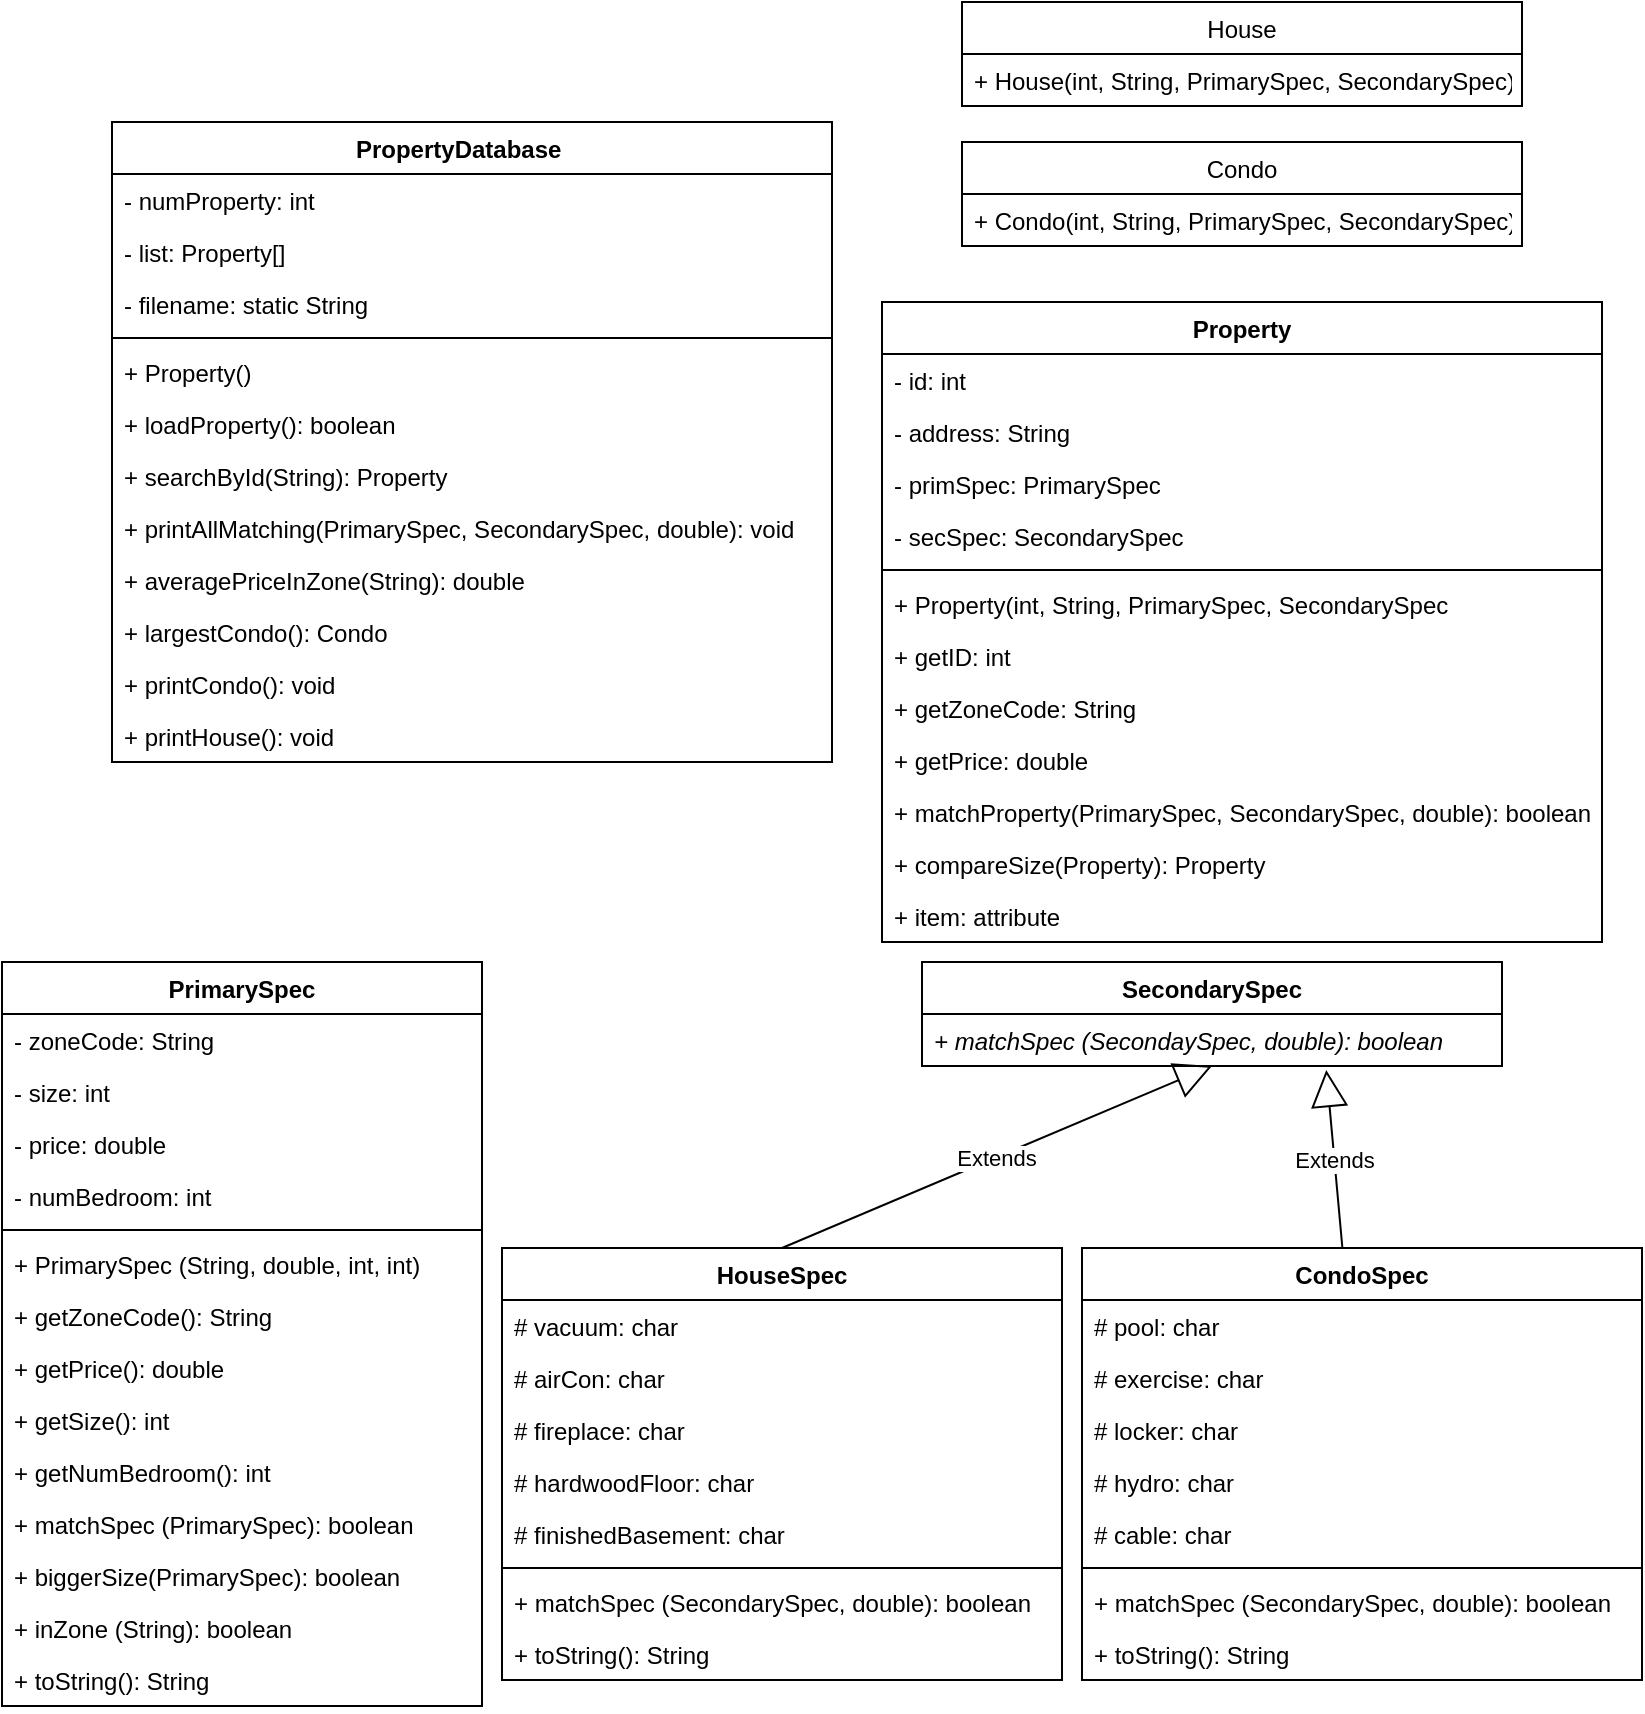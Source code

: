 <mxfile version="20.6.0" type="github">
  <diagram name="Page-1" id="c4acf3e9-155e-7222-9cf6-157b1a14988f">
    <mxGraphModel dx="1108" dy="479" grid="1" gridSize="10" guides="1" tooltips="1" connect="1" arrows="1" fold="1" page="1" pageScale="1" pageWidth="850" pageHeight="1100" background="none" math="0" shadow="0">
      <root>
        <mxCell id="0" />
        <mxCell id="1" parent="0" />
        <mxCell id="zeTXqtFe5Kt7edeWtcU1-1" value="PrimarySpec" style="swimlane;fontStyle=1;align=center;verticalAlign=top;childLayout=stackLayout;horizontal=1;startSize=26;horizontalStack=0;resizeParent=1;resizeParentMax=0;resizeLast=0;collapsible=1;marginBottom=0;" parent="1" vertex="1">
          <mxGeometry x="10" y="490" width="240" height="372" as="geometry" />
        </mxCell>
        <mxCell id="zeTXqtFe5Kt7edeWtcU1-2" value="- zoneCode: String" style="text;strokeColor=none;fillColor=none;align=left;verticalAlign=top;spacingLeft=4;spacingRight=4;overflow=hidden;rotatable=0;points=[[0,0.5],[1,0.5]];portConstraint=eastwest;" parent="zeTXqtFe5Kt7edeWtcU1-1" vertex="1">
          <mxGeometry y="26" width="240" height="26" as="geometry" />
        </mxCell>
        <mxCell id="o_Y15IIIDee4aWbLvbx2-2" value="- size: int" style="text;strokeColor=none;fillColor=none;align=left;verticalAlign=top;spacingLeft=4;spacingRight=4;overflow=hidden;rotatable=0;points=[[0,0.5],[1,0.5]];portConstraint=eastwest;" parent="zeTXqtFe5Kt7edeWtcU1-1" vertex="1">
          <mxGeometry y="52" width="240" height="26" as="geometry" />
        </mxCell>
        <mxCell id="zeTXqtFe5Kt7edeWtcU1-4" value="- price: double" style="text;strokeColor=none;fillColor=none;align=left;verticalAlign=top;spacingLeft=4;spacingRight=4;overflow=hidden;rotatable=0;points=[[0,0.5],[1,0.5]];portConstraint=eastwest;" parent="zeTXqtFe5Kt7edeWtcU1-1" vertex="1">
          <mxGeometry y="78" width="240" height="26" as="geometry" />
        </mxCell>
        <mxCell id="o_Y15IIIDee4aWbLvbx2-5" value="- numBedroom: int" style="text;strokeColor=none;fillColor=none;align=left;verticalAlign=top;spacingLeft=4;spacingRight=4;overflow=hidden;rotatable=0;points=[[0,0.5],[1,0.5]];portConstraint=eastwest;" parent="zeTXqtFe5Kt7edeWtcU1-1" vertex="1">
          <mxGeometry y="104" width="240" height="26" as="geometry" />
        </mxCell>
        <mxCell id="o_Y15IIIDee4aWbLvbx2-8" value="" style="line;strokeWidth=1;fillColor=none;align=left;verticalAlign=middle;spacingTop=-1;spacingLeft=3;spacingRight=3;rotatable=0;labelPosition=right;points=[];portConstraint=eastwest;strokeColor=inherit;" parent="zeTXqtFe5Kt7edeWtcU1-1" vertex="1">
          <mxGeometry y="130" width="240" height="8" as="geometry" />
        </mxCell>
        <mxCell id="o_Y15IIIDee4aWbLvbx2-7" value="+ PrimarySpec (String, double, int, int)" style="text;strokeColor=none;fillColor=none;align=left;verticalAlign=top;spacingLeft=4;spacingRight=4;overflow=hidden;rotatable=0;points=[[0,0.5],[1,0.5]];portConstraint=eastwest;" parent="zeTXqtFe5Kt7edeWtcU1-1" vertex="1">
          <mxGeometry y="138" width="240" height="26" as="geometry" />
        </mxCell>
        <mxCell id="o_Y15IIIDee4aWbLvbx2-9" value="+ getZoneCode(): String" style="text;strokeColor=none;fillColor=none;align=left;verticalAlign=top;spacingLeft=4;spacingRight=4;overflow=hidden;rotatable=0;points=[[0,0.5],[1,0.5]];portConstraint=eastwest;" parent="zeTXqtFe5Kt7edeWtcU1-1" vertex="1">
          <mxGeometry y="164" width="240" height="26" as="geometry" />
        </mxCell>
        <mxCell id="o_Y15IIIDee4aWbLvbx2-10" value="+ getPrice(): double" style="text;strokeColor=none;fillColor=none;align=left;verticalAlign=top;spacingLeft=4;spacingRight=4;overflow=hidden;rotatable=0;points=[[0,0.5],[1,0.5]];portConstraint=eastwest;" parent="zeTXqtFe5Kt7edeWtcU1-1" vertex="1">
          <mxGeometry y="190" width="240" height="26" as="geometry" />
        </mxCell>
        <mxCell id="o_Y15IIIDee4aWbLvbx2-11" value="+ getSize(): int" style="text;strokeColor=none;fillColor=none;align=left;verticalAlign=top;spacingLeft=4;spacingRight=4;overflow=hidden;rotatable=0;points=[[0,0.5],[1,0.5]];portConstraint=eastwest;" parent="zeTXqtFe5Kt7edeWtcU1-1" vertex="1">
          <mxGeometry y="216" width="240" height="26" as="geometry" />
        </mxCell>
        <mxCell id="o_Y15IIIDee4aWbLvbx2-12" value="+ getNumBedroom(): int" style="text;strokeColor=none;fillColor=none;align=left;verticalAlign=top;spacingLeft=4;spacingRight=4;overflow=hidden;rotatable=0;points=[[0,0.5],[1,0.5]];portConstraint=eastwest;" parent="zeTXqtFe5Kt7edeWtcU1-1" vertex="1">
          <mxGeometry y="242" width="240" height="26" as="geometry" />
        </mxCell>
        <mxCell id="o_Y15IIIDee4aWbLvbx2-13" value="+ matchSpec (PrimarySpec): boolean" style="text;strokeColor=none;fillColor=none;align=left;verticalAlign=top;spacingLeft=4;spacingRight=4;overflow=hidden;rotatable=0;points=[[0,0.5],[1,0.5]];portConstraint=eastwest;" parent="zeTXqtFe5Kt7edeWtcU1-1" vertex="1">
          <mxGeometry y="268" width="240" height="26" as="geometry" />
        </mxCell>
        <mxCell id="o_Y15IIIDee4aWbLvbx2-14" value="+ biggerSize(PrimarySpec): boolean" style="text;strokeColor=none;fillColor=none;align=left;verticalAlign=top;spacingLeft=4;spacingRight=4;overflow=hidden;rotatable=0;points=[[0,0.5],[1,0.5]];portConstraint=eastwest;" parent="zeTXqtFe5Kt7edeWtcU1-1" vertex="1">
          <mxGeometry y="294" width="240" height="26" as="geometry" />
        </mxCell>
        <mxCell id="o_Y15IIIDee4aWbLvbx2-15" value="+ inZone (String): boolean" style="text;strokeColor=none;fillColor=none;align=left;verticalAlign=top;spacingLeft=4;spacingRight=4;overflow=hidden;rotatable=0;points=[[0,0.5],[1,0.5]];portConstraint=eastwest;" parent="zeTXqtFe5Kt7edeWtcU1-1" vertex="1">
          <mxGeometry y="320" width="240" height="26" as="geometry" />
        </mxCell>
        <mxCell id="o_Y15IIIDee4aWbLvbx2-16" value="+ toString(): String" style="text;strokeColor=none;fillColor=none;align=left;verticalAlign=top;spacingLeft=4;spacingRight=4;overflow=hidden;rotatable=0;points=[[0,0.5],[1,0.5]];portConstraint=eastwest;" parent="zeTXqtFe5Kt7edeWtcU1-1" vertex="1">
          <mxGeometry y="346" width="240" height="26" as="geometry" />
        </mxCell>
        <mxCell id="o_Y15IIIDee4aWbLvbx2-17" value="SecondarySpec" style="swimlane;fontStyle=1;align=center;verticalAlign=top;childLayout=stackLayout;horizontal=1;startSize=26;horizontalStack=0;resizeParent=1;resizeParentMax=0;resizeLast=0;collapsible=1;marginBottom=0;" parent="1" vertex="1">
          <mxGeometry x="470" y="490" width="290" height="52" as="geometry" />
        </mxCell>
        <mxCell id="o_Y15IIIDee4aWbLvbx2-18" value="+ matchSpec (SecondaySpec, double): boolean" style="text;strokeColor=none;fillColor=none;align=left;verticalAlign=top;spacingLeft=4;spacingRight=4;overflow=hidden;rotatable=0;points=[[0,0.5],[1,0.5]];portConstraint=eastwest;fontStyle=2" parent="o_Y15IIIDee4aWbLvbx2-17" vertex="1">
          <mxGeometry y="26" width="290" height="26" as="geometry" />
        </mxCell>
        <mxCell id="o_Y15IIIDee4aWbLvbx2-24" value="HouseSpec" style="swimlane;fontStyle=1;align=center;verticalAlign=top;childLayout=stackLayout;horizontal=1;startSize=26;horizontalStack=0;resizeParent=1;resizeParentMax=0;resizeLast=0;collapsible=1;marginBottom=0;" parent="1" vertex="1">
          <mxGeometry x="260" y="633" width="280" height="216" as="geometry" />
        </mxCell>
        <mxCell id="o_Y15IIIDee4aWbLvbx2-25" value="# vacuum: char" style="text;strokeColor=none;fillColor=none;align=left;verticalAlign=top;spacingLeft=4;spacingRight=4;overflow=hidden;rotatable=0;points=[[0,0.5],[1,0.5]];portConstraint=eastwest;" parent="o_Y15IIIDee4aWbLvbx2-24" vertex="1">
          <mxGeometry y="26" width="280" height="26" as="geometry" />
        </mxCell>
        <mxCell id="o_Y15IIIDee4aWbLvbx2-40" value="# airCon: char" style="text;strokeColor=none;fillColor=none;align=left;verticalAlign=top;spacingLeft=4;spacingRight=4;overflow=hidden;rotatable=0;points=[[0,0.5],[1,0.5]];portConstraint=eastwest;" parent="o_Y15IIIDee4aWbLvbx2-24" vertex="1">
          <mxGeometry y="52" width="280" height="26" as="geometry" />
        </mxCell>
        <mxCell id="o_Y15IIIDee4aWbLvbx2-41" value="# fireplace: char" style="text;strokeColor=none;fillColor=none;align=left;verticalAlign=top;spacingLeft=4;spacingRight=4;overflow=hidden;rotatable=0;points=[[0,0.5],[1,0.5]];portConstraint=eastwest;" parent="o_Y15IIIDee4aWbLvbx2-24" vertex="1">
          <mxGeometry y="78" width="280" height="26" as="geometry" />
        </mxCell>
        <mxCell id="o_Y15IIIDee4aWbLvbx2-39" value="# hardwoodFloor: char" style="text;strokeColor=none;fillColor=none;align=left;verticalAlign=top;spacingLeft=4;spacingRight=4;overflow=hidden;rotatable=0;points=[[0,0.5],[1,0.5]];portConstraint=eastwest;" parent="o_Y15IIIDee4aWbLvbx2-24" vertex="1">
          <mxGeometry y="104" width="280" height="26" as="geometry" />
        </mxCell>
        <mxCell id="o_Y15IIIDee4aWbLvbx2-42" value="# finishedBasement: char" style="text;strokeColor=none;fillColor=none;align=left;verticalAlign=top;spacingLeft=4;spacingRight=4;overflow=hidden;rotatable=0;points=[[0,0.5],[1,0.5]];portConstraint=eastwest;" parent="o_Y15IIIDee4aWbLvbx2-24" vertex="1">
          <mxGeometry y="130" width="280" height="26" as="geometry" />
        </mxCell>
        <mxCell id="o_Y15IIIDee4aWbLvbx2-26" value="" style="line;strokeWidth=1;fillColor=none;align=left;verticalAlign=middle;spacingTop=-1;spacingLeft=3;spacingRight=3;rotatable=0;labelPosition=right;points=[];portConstraint=eastwest;strokeColor=inherit;" parent="o_Y15IIIDee4aWbLvbx2-24" vertex="1">
          <mxGeometry y="156" width="280" height="8" as="geometry" />
        </mxCell>
        <mxCell id="o_Y15IIIDee4aWbLvbx2-27" value="+ matchSpec (SecondarySpec, double): boolean" style="text;strokeColor=none;fillColor=none;align=left;verticalAlign=top;spacingLeft=4;spacingRight=4;overflow=hidden;rotatable=0;points=[[0,0.5],[1,0.5]];portConstraint=eastwest;" parent="o_Y15IIIDee4aWbLvbx2-24" vertex="1">
          <mxGeometry y="164" width="280" height="26" as="geometry" />
        </mxCell>
        <mxCell id="o_Y15IIIDee4aWbLvbx2-35" value="+ toString(): String" style="text;strokeColor=none;fillColor=none;align=left;verticalAlign=top;spacingLeft=4;spacingRight=4;overflow=hidden;rotatable=0;points=[[0,0.5],[1,0.5]];portConstraint=eastwest;" parent="o_Y15IIIDee4aWbLvbx2-24" vertex="1">
          <mxGeometry y="190" width="280" height="26" as="geometry" />
        </mxCell>
        <mxCell id="o_Y15IIIDee4aWbLvbx2-29" value="Extends" style="endArrow=block;endSize=16;endFill=0;html=1;rounded=0;fillColor=#FFFFFF;exitX=0.5;exitY=0;exitDx=0;exitDy=0;entryX=0.5;entryY=1;entryDx=0;entryDy=0;" parent="1" source="o_Y15IIIDee4aWbLvbx2-24" target="o_Y15IIIDee4aWbLvbx2-17" edge="1">
          <mxGeometry width="160" relative="1" as="geometry">
            <mxPoint x="630" y="680" as="sourcePoint" />
            <mxPoint x="790" y="680" as="targetPoint" />
          </mxGeometry>
        </mxCell>
        <mxCell id="o_Y15IIIDee4aWbLvbx2-30" value="CondoSpec" style="swimlane;fontStyle=1;align=center;verticalAlign=top;childLayout=stackLayout;horizontal=1;startSize=26;horizontalStack=0;resizeParent=1;resizeParentMax=0;resizeLast=0;collapsible=1;marginBottom=0;" parent="1" vertex="1">
          <mxGeometry x="550" y="633" width="280" height="216" as="geometry" />
        </mxCell>
        <mxCell id="o_Y15IIIDee4aWbLvbx2-31" value="# pool: char" style="text;strokeColor=none;fillColor=none;align=left;verticalAlign=top;spacingLeft=4;spacingRight=4;overflow=hidden;rotatable=0;points=[[0,0.5],[1,0.5]];portConstraint=eastwest;" parent="o_Y15IIIDee4aWbLvbx2-30" vertex="1">
          <mxGeometry y="26" width="280" height="26" as="geometry" />
        </mxCell>
        <mxCell id="QJfZ2yamvmirTGrGY2dB-48" value="# exercise: char" style="text;strokeColor=none;fillColor=none;align=left;verticalAlign=top;spacingLeft=4;spacingRight=4;overflow=hidden;rotatable=0;points=[[0,0.5],[1,0.5]];portConstraint=eastwest;" vertex="1" parent="o_Y15IIIDee4aWbLvbx2-30">
          <mxGeometry y="52" width="280" height="26" as="geometry" />
        </mxCell>
        <mxCell id="QJfZ2yamvmirTGrGY2dB-49" value="# locker: char" style="text;strokeColor=none;fillColor=none;align=left;verticalAlign=top;spacingLeft=4;spacingRight=4;overflow=hidden;rotatable=0;points=[[0,0.5],[1,0.5]];portConstraint=eastwest;" vertex="1" parent="o_Y15IIIDee4aWbLvbx2-30">
          <mxGeometry y="78" width="280" height="26" as="geometry" />
        </mxCell>
        <mxCell id="QJfZ2yamvmirTGrGY2dB-50" value="# hydro: char" style="text;strokeColor=none;fillColor=none;align=left;verticalAlign=top;spacingLeft=4;spacingRight=4;overflow=hidden;rotatable=0;points=[[0,0.5],[1,0.5]];portConstraint=eastwest;" vertex="1" parent="o_Y15IIIDee4aWbLvbx2-30">
          <mxGeometry y="104" width="280" height="26" as="geometry" />
        </mxCell>
        <mxCell id="QJfZ2yamvmirTGrGY2dB-51" value="# cable: char" style="text;strokeColor=none;fillColor=none;align=left;verticalAlign=top;spacingLeft=4;spacingRight=4;overflow=hidden;rotatable=0;points=[[0,0.5],[1,0.5]];portConstraint=eastwest;" vertex="1" parent="o_Y15IIIDee4aWbLvbx2-30">
          <mxGeometry y="130" width="280" height="26" as="geometry" />
        </mxCell>
        <mxCell id="o_Y15IIIDee4aWbLvbx2-32" value="" style="line;strokeWidth=1;fillColor=none;align=left;verticalAlign=middle;spacingTop=-1;spacingLeft=3;spacingRight=3;rotatable=0;labelPosition=right;points=[];portConstraint=eastwest;strokeColor=inherit;" parent="o_Y15IIIDee4aWbLvbx2-30" vertex="1">
          <mxGeometry y="156" width="280" height="8" as="geometry" />
        </mxCell>
        <mxCell id="o_Y15IIIDee4aWbLvbx2-33" value="+ matchSpec (SecondarySpec, double): boolean" style="text;strokeColor=none;fillColor=none;align=left;verticalAlign=top;spacingLeft=4;spacingRight=4;overflow=hidden;rotatable=0;points=[[0,0.5],[1,0.5]];portConstraint=eastwest;" parent="o_Y15IIIDee4aWbLvbx2-30" vertex="1">
          <mxGeometry y="164" width="280" height="26" as="geometry" />
        </mxCell>
        <mxCell id="QJfZ2yamvmirTGrGY2dB-52" value="+ toString(): String" style="text;strokeColor=none;fillColor=none;align=left;verticalAlign=top;spacingLeft=4;spacingRight=4;overflow=hidden;rotatable=0;points=[[0,0.5],[1,0.5]];portConstraint=eastwest;" vertex="1" parent="o_Y15IIIDee4aWbLvbx2-30">
          <mxGeometry y="190" width="280" height="26" as="geometry" />
        </mxCell>
        <mxCell id="o_Y15IIIDee4aWbLvbx2-34" value="Extends" style="endArrow=block;endSize=16;endFill=0;html=1;rounded=0;fillColor=#FFFFFF;entryX=0.697;entryY=1.077;entryDx=0;entryDy=0;entryPerimeter=0;" parent="1" source="o_Y15IIIDee4aWbLvbx2-30" target="o_Y15IIIDee4aWbLvbx2-18" edge="1">
          <mxGeometry width="160" relative="1" as="geometry">
            <mxPoint x="630" y="680" as="sourcePoint" />
            <mxPoint x="790" y="680" as="targetPoint" />
          </mxGeometry>
        </mxCell>
        <mxCell id="10" value="PropertyDatabase    " style="swimlane;fontStyle=1;align=center;verticalAlign=top;childLayout=stackLayout;horizontal=1;startSize=26;horizontalStack=0;resizeParent=1;resizeParentMax=0;resizeLast=0;collapsible=1;marginBottom=0;" parent="1" vertex="1">
          <mxGeometry x="65" y="70" width="360" height="320" as="geometry" />
        </mxCell>
        <mxCell id="14" value="- numProperty: int" style="text;strokeColor=none;fillColor=none;align=left;verticalAlign=top;spacingLeft=4;spacingRight=4;overflow=hidden;rotatable=0;points=[[0,0.5],[1,0.5]];portConstraint=eastwest;" parent="10" vertex="1">
          <mxGeometry y="26" width="360" height="26" as="geometry" />
        </mxCell>
        <mxCell id="11" value="- list: Property[]" style="text;strokeColor=none;fillColor=none;align=left;verticalAlign=top;spacingLeft=4;spacingRight=4;overflow=hidden;rotatable=0;points=[[0,0.5],[1,0.5]];portConstraint=eastwest;" parent="10" vertex="1">
          <mxGeometry y="52" width="360" height="26" as="geometry" />
        </mxCell>
        <mxCell id="15" value="- filename: static String" style="text;strokeColor=none;fillColor=none;align=left;verticalAlign=top;spacingLeft=4;spacingRight=4;overflow=hidden;rotatable=0;points=[[0,0.5],[1,0.5]];portConstraint=eastwest;" parent="10" vertex="1">
          <mxGeometry y="78" width="360" height="26" as="geometry" />
        </mxCell>
        <mxCell id="12" value="" style="line;strokeWidth=1;fillColor=none;align=left;verticalAlign=middle;spacingTop=-1;spacingLeft=3;spacingRight=3;rotatable=0;labelPosition=right;points=[];portConstraint=eastwest;" parent="10" vertex="1">
          <mxGeometry y="104" width="360" height="8" as="geometry" />
        </mxCell>
        <mxCell id="13" value="+ Property()" style="text;strokeColor=none;fillColor=none;align=left;verticalAlign=top;spacingLeft=4;spacingRight=4;overflow=hidden;rotatable=0;points=[[0,0.5],[1,0.5]];portConstraint=eastwest;" parent="10" vertex="1">
          <mxGeometry y="112" width="360" height="26" as="geometry" />
        </mxCell>
        <mxCell id="16" value="+ loadProperty(): boolean" style="text;strokeColor=none;fillColor=none;align=left;verticalAlign=top;spacingLeft=4;spacingRight=4;overflow=hidden;rotatable=0;points=[[0,0.5],[1,0.5]];portConstraint=eastwest;" parent="10" vertex="1">
          <mxGeometry y="138" width="360" height="26" as="geometry" />
        </mxCell>
        <mxCell id="18" value="+ searchById(String): Property" style="text;strokeColor=none;fillColor=none;align=left;verticalAlign=top;spacingLeft=4;spacingRight=4;overflow=hidden;rotatable=0;points=[[0,0.5],[1,0.5]];portConstraint=eastwest;" parent="10" vertex="1">
          <mxGeometry y="164" width="360" height="26" as="geometry" />
        </mxCell>
        <mxCell id="20" value="+ printAllMatching(PrimarySpec, SecondarySpec, double): void" style="text;strokeColor=none;fillColor=none;align=left;verticalAlign=top;spacingLeft=4;spacingRight=4;overflow=hidden;rotatable=0;points=[[0,0.5],[1,0.5]];portConstraint=eastwest;" parent="10" vertex="1">
          <mxGeometry y="190" width="360" height="26" as="geometry" />
        </mxCell>
        <mxCell id="21" value="+ averagePriceInZone(String): double" style="text;strokeColor=none;fillColor=none;align=left;verticalAlign=top;spacingLeft=4;spacingRight=4;overflow=hidden;rotatable=0;points=[[0,0.5],[1,0.5]];portConstraint=eastwest;" parent="10" vertex="1">
          <mxGeometry y="216" width="360" height="26" as="geometry" />
        </mxCell>
        <mxCell id="22" value="+ largestCondo(): Condo" style="text;strokeColor=none;fillColor=none;align=left;verticalAlign=top;spacingLeft=4;spacingRight=4;overflow=hidden;rotatable=0;points=[[0,0.5],[1,0.5]];portConstraint=eastwest;" parent="10" vertex="1">
          <mxGeometry y="242" width="360" height="26" as="geometry" />
        </mxCell>
        <mxCell id="24" value="+ printCondo(): void" style="text;strokeColor=none;fillColor=none;align=left;verticalAlign=top;spacingLeft=4;spacingRight=4;overflow=hidden;rotatable=0;points=[[0,0.5],[1,0.5]];portConstraint=eastwest;" parent="10" vertex="1">
          <mxGeometry y="268" width="360" height="26" as="geometry" />
        </mxCell>
        <mxCell id="25" value="+ printHouse(): void" style="text;strokeColor=none;fillColor=none;align=left;verticalAlign=top;spacingLeft=4;spacingRight=4;overflow=hidden;rotatable=0;points=[[0,0.5],[1,0.5]];portConstraint=eastwest;" parent="10" vertex="1">
          <mxGeometry y="294" width="360" height="26" as="geometry" />
        </mxCell>
        <mxCell id="26" value="House" style="swimlane;fontStyle=0;childLayout=stackLayout;horizontal=1;startSize=26;fillColor=none;horizontalStack=0;resizeParent=1;resizeParentMax=0;resizeLast=0;collapsible=1;marginBottom=0;" parent="1" vertex="1">
          <mxGeometry x="490" y="10" width="280" height="52" as="geometry" />
        </mxCell>
        <mxCell id="27" value="+ House(int, String, PrimarySpec, SecondarySpec)" style="text;strokeColor=none;fillColor=none;align=left;verticalAlign=top;spacingLeft=4;spacingRight=4;overflow=hidden;rotatable=0;points=[[0,0.5],[1,0.5]];portConstraint=eastwest;" parent="26" vertex="1">
          <mxGeometry y="26" width="280" height="26" as="geometry" />
        </mxCell>
        <mxCell id="30" value="Condo" style="swimlane;fontStyle=0;childLayout=stackLayout;horizontal=1;startSize=26;fillColor=none;horizontalStack=0;resizeParent=1;resizeParentMax=0;resizeLast=0;collapsible=1;marginBottom=0;" parent="1" vertex="1">
          <mxGeometry x="490" y="80" width="280" height="52" as="geometry" />
        </mxCell>
        <mxCell id="31" value="+ Condo(int, String, PrimarySpec, SecondarySpec)" style="text;strokeColor=none;fillColor=none;align=left;verticalAlign=top;spacingLeft=4;spacingRight=4;overflow=hidden;rotatable=0;points=[[0,0.5],[1,0.5]];portConstraint=eastwest;" parent="30" vertex="1">
          <mxGeometry y="26" width="280" height="26" as="geometry" />
        </mxCell>
        <mxCell id="32" value="Property" style="swimlane;fontStyle=1;align=center;verticalAlign=top;childLayout=stackLayout;horizontal=1;startSize=26;horizontalStack=0;resizeParent=1;resizeParentMax=0;resizeLast=0;collapsible=1;marginBottom=0;" parent="1" vertex="1">
          <mxGeometry x="450" y="160" width="360" height="320" as="geometry" />
        </mxCell>
        <mxCell id="33" value="- id: int" style="text;strokeColor=none;fillColor=none;align=left;verticalAlign=top;spacingLeft=4;spacingRight=4;overflow=hidden;rotatable=0;points=[[0,0.5],[1,0.5]];portConstraint=eastwest;" parent="32" vertex="1">
          <mxGeometry y="26" width="360" height="26" as="geometry" />
        </mxCell>
        <mxCell id="36" value="- address: String" style="text;strokeColor=none;fillColor=none;align=left;verticalAlign=top;spacingLeft=4;spacingRight=4;overflow=hidden;rotatable=0;points=[[0,0.5],[1,0.5]];portConstraint=eastwest;" parent="32" vertex="1">
          <mxGeometry y="52" width="360" height="26" as="geometry" />
        </mxCell>
        <mxCell id="37" value="- primSpec: PrimarySpec" style="text;strokeColor=none;fillColor=none;align=left;verticalAlign=top;spacingLeft=4;spacingRight=4;overflow=hidden;rotatable=0;points=[[0,0.5],[1,0.5]];portConstraint=eastwest;" parent="32" vertex="1">
          <mxGeometry y="78" width="360" height="26" as="geometry" />
        </mxCell>
        <mxCell id="38" value="- secSpec: SecondarySpec" style="text;strokeColor=none;fillColor=none;align=left;verticalAlign=top;spacingLeft=4;spacingRight=4;overflow=hidden;rotatable=0;points=[[0,0.5],[1,0.5]];portConstraint=eastwest;" parent="32" vertex="1">
          <mxGeometry y="104" width="360" height="26" as="geometry" />
        </mxCell>
        <mxCell id="34" value="" style="line;strokeWidth=1;fillColor=none;align=left;verticalAlign=middle;spacingTop=-1;spacingLeft=3;spacingRight=3;rotatable=0;labelPosition=right;points=[];portConstraint=eastwest;" parent="32" vertex="1">
          <mxGeometry y="130" width="360" height="8" as="geometry" />
        </mxCell>
        <mxCell id="35" value="+ Property(int, String, PrimarySpec, SecondarySpec" style="text;strokeColor=none;fillColor=none;align=left;verticalAlign=top;spacingLeft=4;spacingRight=4;overflow=hidden;rotatable=0;points=[[0,0.5],[1,0.5]];portConstraint=eastwest;" parent="32" vertex="1">
          <mxGeometry y="138" width="360" height="26" as="geometry" />
        </mxCell>
        <mxCell id="40" value="+ getID: int" style="text;strokeColor=none;fillColor=none;align=left;verticalAlign=top;spacingLeft=4;spacingRight=4;overflow=hidden;rotatable=0;points=[[0,0.5],[1,0.5]];portConstraint=eastwest;" parent="32" vertex="1">
          <mxGeometry y="164" width="360" height="26" as="geometry" />
        </mxCell>
        <mxCell id="41" value="+ getZoneCode: String" style="text;strokeColor=none;fillColor=none;align=left;verticalAlign=top;spacingLeft=4;spacingRight=4;overflow=hidden;rotatable=0;points=[[0,0.5],[1,0.5]];portConstraint=eastwest;" parent="32" vertex="1">
          <mxGeometry y="190" width="360" height="26" as="geometry" />
        </mxCell>
        <mxCell id="45" value="+ getPrice: double" style="text;strokeColor=none;fillColor=none;align=left;verticalAlign=top;spacingLeft=4;spacingRight=4;overflow=hidden;rotatable=0;points=[[0,0.5],[1,0.5]];portConstraint=eastwest;" parent="32" vertex="1">
          <mxGeometry y="216" width="360" height="26" as="geometry" />
        </mxCell>
        <mxCell id="46" value="+ matchProperty(PrimarySpec, SecondarySpec, double): boolean" style="text;strokeColor=none;fillColor=none;align=left;verticalAlign=top;spacingLeft=4;spacingRight=4;overflow=hidden;rotatable=0;points=[[0,0.5],[1,0.5]];portConstraint=eastwest;" parent="32" vertex="1">
          <mxGeometry y="242" width="360" height="26" as="geometry" />
        </mxCell>
        <mxCell id="47" value="+ compareSize(Property): Property" style="text;strokeColor=none;fillColor=none;align=left;verticalAlign=top;spacingLeft=4;spacingRight=4;overflow=hidden;rotatable=0;points=[[0,0.5],[1,0.5]];portConstraint=eastwest;" parent="32" vertex="1">
          <mxGeometry y="268" width="360" height="26" as="geometry" />
        </mxCell>
        <mxCell id="48" value="+ item: attribute" style="text;strokeColor=none;fillColor=none;align=left;verticalAlign=top;spacingLeft=4;spacingRight=4;overflow=hidden;rotatable=0;points=[[0,0.5],[1,0.5]];portConstraint=eastwest;" parent="32" vertex="1">
          <mxGeometry y="294" width="360" height="26" as="geometry" />
        </mxCell>
      </root>
    </mxGraphModel>
  </diagram>
</mxfile>
